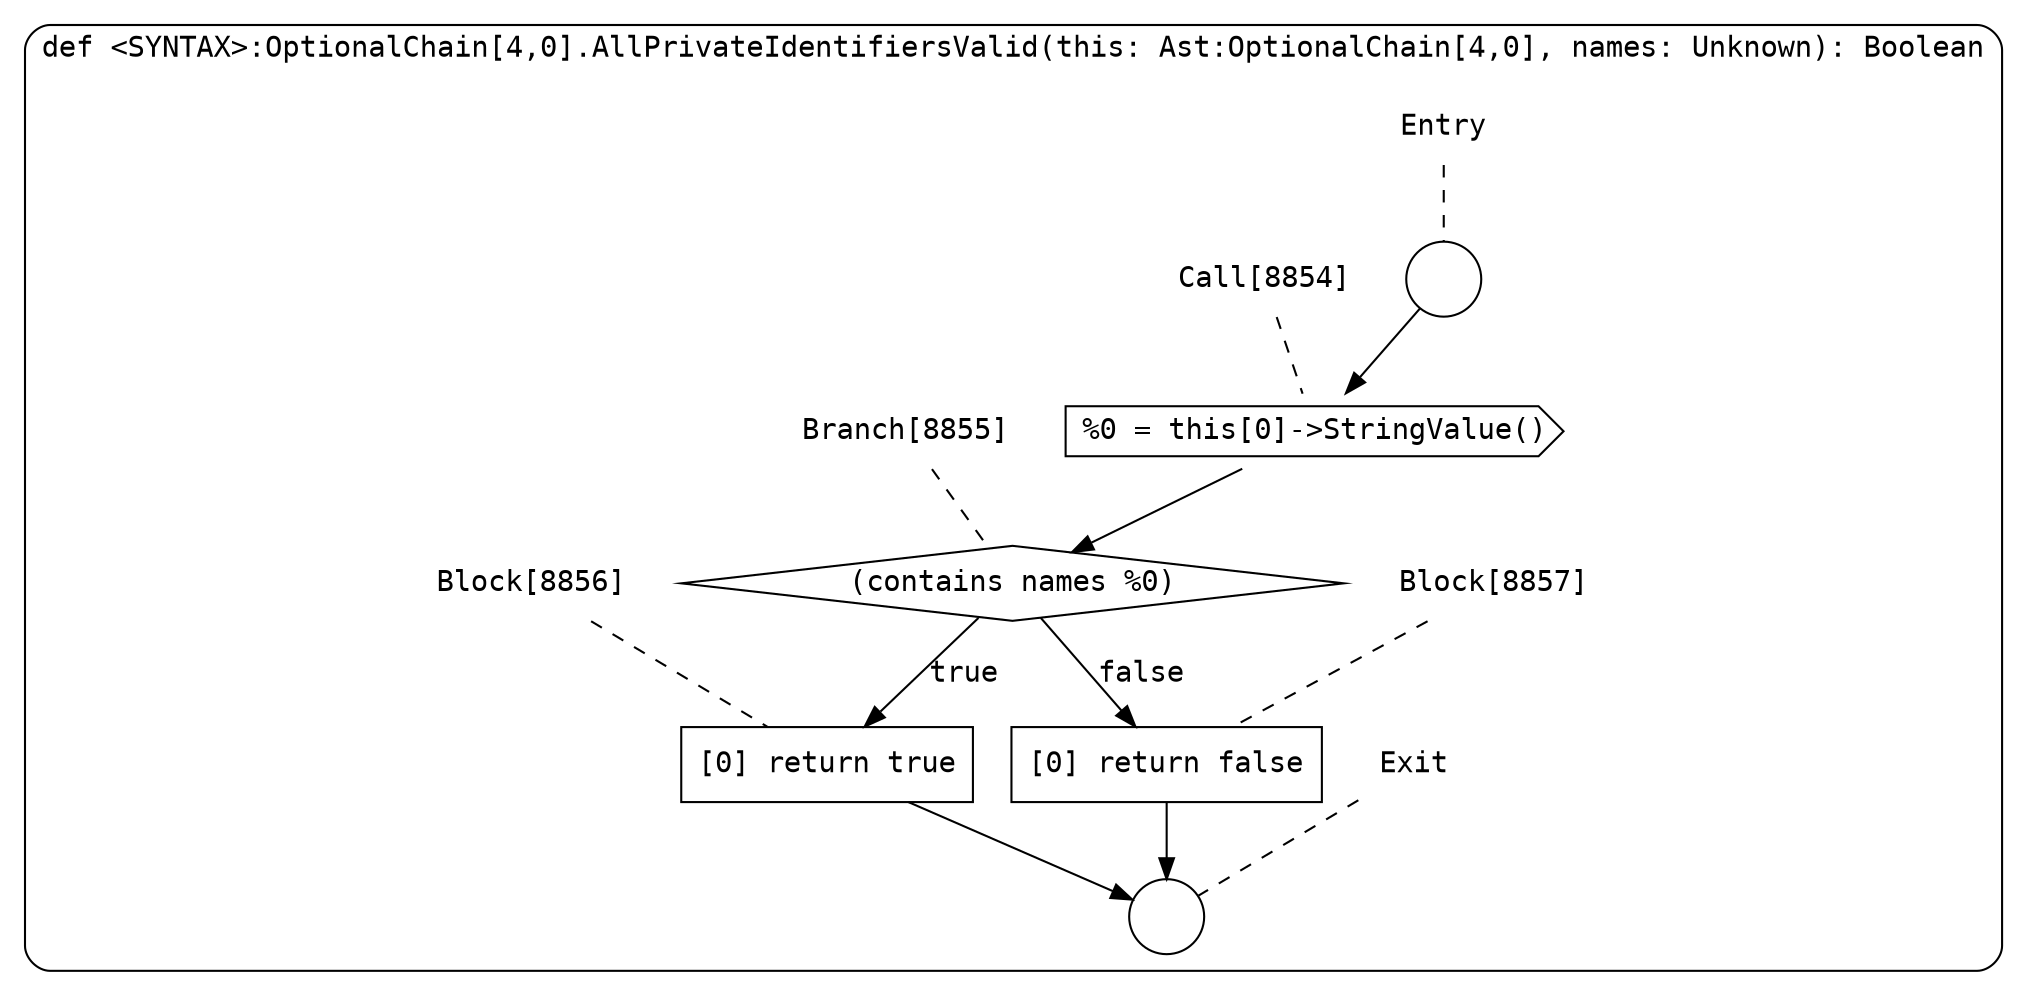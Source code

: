 digraph {
  graph [fontname = "Consolas"]
  node [fontname = "Consolas"]
  edge [fontname = "Consolas"]
  subgraph cluster1638 {
    label = "def <SYNTAX>:OptionalChain[4,0].AllPrivateIdentifiersValid(this: Ast:OptionalChain[4,0], names: Unknown): Boolean"
    style = rounded
    cluster1638_entry_name [shape=none, label=<<font color="black">Entry</font>>]
    cluster1638_entry_name -> cluster1638_entry [arrowhead=none, color="black", style=dashed]
    cluster1638_entry [shape=circle label=" " color="black" fillcolor="white" style=filled]
    cluster1638_entry -> node8854 [color="black"]
    cluster1638_exit_name [shape=none, label=<<font color="black">Exit</font>>]
    cluster1638_exit_name -> cluster1638_exit [arrowhead=none, color="black", style=dashed]
    cluster1638_exit [shape=circle label=" " color="black" fillcolor="white" style=filled]
    node8854_name [shape=none, label=<<font color="black">Call[8854]</font>>]
    node8854_name -> node8854 [arrowhead=none, color="black", style=dashed]
    node8854 [shape=cds, label=<<font color="black">%0 = this[0]-&gt;StringValue()</font>> color="black" fillcolor="white", style=filled]
    node8854 -> node8855 [color="black"]
    node8855_name [shape=none, label=<<font color="black">Branch[8855]</font>>]
    node8855_name -> node8855 [arrowhead=none, color="black", style=dashed]
    node8855 [shape=diamond, label=<<font color="black">(contains names %0)</font>> color="black" fillcolor="white", style=filled]
    node8855 -> node8856 [label=<<font color="black">true</font>> color="black"]
    node8855 -> node8857 [label=<<font color="black">false</font>> color="black"]
    node8856_name [shape=none, label=<<font color="black">Block[8856]</font>>]
    node8856_name -> node8856 [arrowhead=none, color="black", style=dashed]
    node8856 [shape=box, label=<<font color="black">[0] return true<BR ALIGN="LEFT"/></font>> color="black" fillcolor="white", style=filled]
    node8856 -> cluster1638_exit [color="black"]
    node8857_name [shape=none, label=<<font color="black">Block[8857]</font>>]
    node8857_name -> node8857 [arrowhead=none, color="black", style=dashed]
    node8857 [shape=box, label=<<font color="black">[0] return false<BR ALIGN="LEFT"/></font>> color="black" fillcolor="white", style=filled]
    node8857 -> cluster1638_exit [color="black"]
  }
}